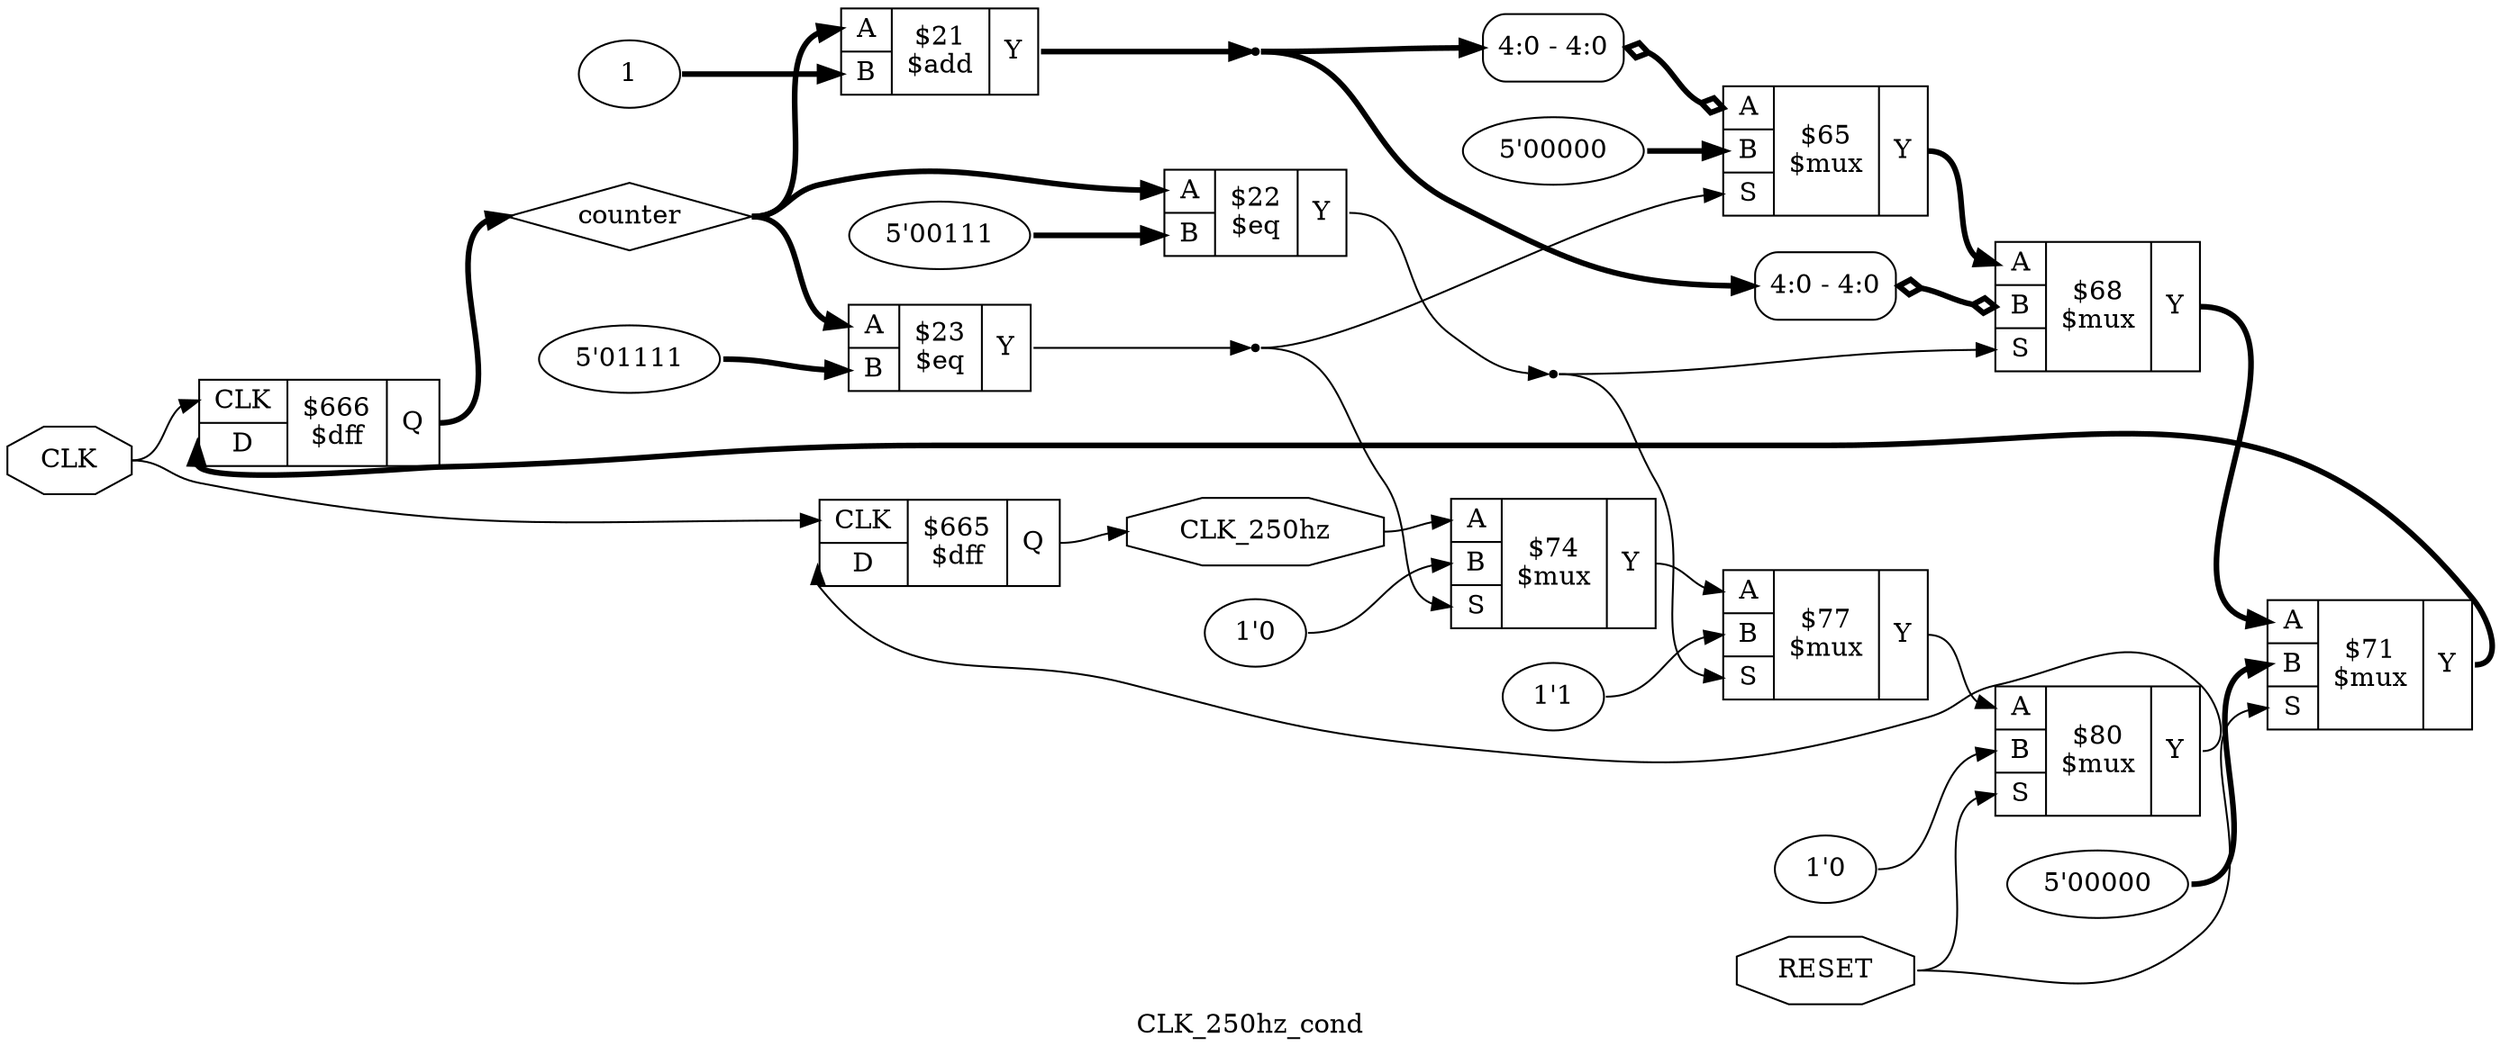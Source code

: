 digraph "CLK_250hz_cond" {
label="CLK_250hz_cond";
rankdir="LR";
remincross=true;
n11 [ shape=octagon, label="CLK", color="black", fontcolor="black" ];
n12 [ shape=octagon, label="CLK_250hz", color="black", fontcolor="black" ];
n13 [ shape=octagon, label="RESET", color="black", fontcolor="black" ];
n14 [ shape=diamond, label="counter", color="black", fontcolor="black" ];
v0 [ label="1" ];
c18 [ shape=record, label="{{<p15> A|<p16> B}|$21\n$add|{<p17> Y}}" ];
v1 [ label="5'00111" ];
c19 [ shape=record, label="{{<p15> A|<p16> B}|$22\n$eq|{<p17> Y}}" ];
v2 [ label="5'01111" ];
c20 [ shape=record, label="{{<p15> A|<p16> B}|$23\n$eq|{<p17> Y}}" ];
c23 [ shape=record, label="{{<p11> CLK|<p21> D}|$665\n$dff|{<p22> Q}}" ];
c24 [ shape=record, label="{{<p11> CLK|<p21> D}|$666\n$dff|{<p22> Q}}" ];
v4 [ label="5'00000" ];
c26 [ shape=record, label="{{<p15> A|<p16> B|<p25> S}|$65\n$mux|{<p17> Y}}" ];
x3 [ shape=record, style=rounded, label="<s0> 4:0 - 4:0 " ];
x3:e -> c26:p15:w [arrowhead=odiamond, arrowtail=odiamond, dir=both, color="black", style="setlinewidth(3)", label=""];
c27 [ shape=record, label="{{<p15> A|<p16> B|<p25> S}|$68\n$mux|{<p17> Y}}" ];
x5 [ shape=record, style=rounded, label="<s0> 4:0 - 4:0 " ];
x5:e -> c27:p16:w [arrowhead=odiamond, arrowtail=odiamond, dir=both, color="black", style="setlinewidth(3)", label=""];
v6 [ label="5'00000" ];
c28 [ shape=record, label="{{<p15> A|<p16> B|<p25> S}|$71\n$mux|{<p17> Y}}" ];
v7 [ label="1'0" ];
c29 [ shape=record, label="{{<p15> A|<p16> B|<p25> S}|$74\n$mux|{<p17> Y}}" ];
v8 [ label="1'1" ];
c30 [ shape=record, label="{{<p15> A|<p16> B|<p25> S}|$77\n$mux|{<p17> Y}}" ];
v9 [ label="1'0" ];
c31 [ shape=record, label="{{<p15> A|<p16> B|<p25> S}|$80\n$mux|{<p17> Y}}" ];
c30:p17:e -> c31:p15:w [color="black", label=""];
n11:e -> c23:p11:w [color="black", label=""];
n11:e -> c24:p11:w [color="black", label=""];
c23:p22:e -> n12:w [color="black", label=""];
n12:e -> c29:p15:w [color="black", label=""];
n13:e -> c28:p25:w [color="black", label=""];
n13:e -> c31:p25:w [color="black", label=""];
c24:p22:e -> n14:w [color="black", style="setlinewidth(3)", label=""];
n14:e -> c18:p15:w [color="black", style="setlinewidth(3)", label=""];
n14:e -> c19:p15:w [color="black", style="setlinewidth(3)", label=""];
n14:e -> c20:p15:w [color="black", style="setlinewidth(3)", label=""];
c31:p17:e -> c23:p21:w [color="black", label=""];
c28:p17:e -> c24:p21:w [color="black", style="setlinewidth(3)", label=""];
n4 [ shape=point ];
c18:p17:e -> n4:w [color="black", style="setlinewidth(3)", label=""];
n4:e -> x3:s0:w [color="black", style="setlinewidth(3)", label=""];
n4:e -> x5:s0:w [color="black", style="setlinewidth(3)", label=""];
n5 [ shape=point ];
c19:p17:e -> n5:w [color="black", label=""];
n5:e -> c27:p25:w [color="black", label=""];
n5:e -> c30:p25:w [color="black", label=""];
n6 [ shape=point ];
c20:p17:e -> n6:w [color="black", label=""];
n6:e -> c26:p25:w [color="black", label=""];
n6:e -> c29:p25:w [color="black", label=""];
c26:p17:e -> c27:p15:w [color="black", style="setlinewidth(3)", label=""];
c27:p17:e -> c28:p15:w [color="black", style="setlinewidth(3)", label=""];
c29:p17:e -> c30:p15:w [color="black", label=""];
v0:e -> c18:p16:w [color="black", style="setlinewidth(3)", label=""];
v1:e -> c19:p16:w [color="black", style="setlinewidth(3)", label=""];
v2:e -> c20:p16:w [color="black", style="setlinewidth(3)", label=""];
v4:e -> c26:p16:w [color="black", style="setlinewidth(3)", label=""];
v6:e -> c28:p16:w [color="black", style="setlinewidth(3)", label=""];
v7:e -> c29:p16:w [color="black", label=""];
v8:e -> c30:p16:w [color="black", label=""];
v9:e -> c31:p16:w [color="black", label=""];
}
digraph "bytestripingRX" {
label="bytestripingRX";
rankdir="LR";
remincross=true;
n2 [ shape=octagon, label="clk", color="black", fontcolor="black" ];
n3 [ shape=octagon, label="data", color="black", fontcolor="black" ];
n4 [ shape=octagon, label="data_in0", color="black", fontcolor="black" ];
n5 [ shape=octagon, label="data_in1", color="black", fontcolor="black" ];
n6 [ shape=octagon, label="data_in2", color="black", fontcolor="black" ];
n7 [ shape=octagon, label="data_in3", color="black", fontcolor="black" ];
n8 [ shape=octagon, label="reset", color="black", fontcolor="black" ];
n9 [ shape=octagon, label="valid", color="black", fontcolor="black" ];
v0 [ label="8'00000000" ];
x1 [shape=box, style=rounded, label="BUF"];
x1:e:e -> n3:w [color="black", style="setlinewidth(3)", label=""];
v0:e -> x1:w:w [color="black", style="setlinewidth(3)", label=""];
}
digraph "bytestripingTX" {
label="bytestripingTX";
rankdir="LR";
remincross=true;
n2 [ shape=octagon, label="clk", color="black", fontcolor="black" ];
n3 [ shape=octagon, label="data", color="black", fontcolor="black" ];
n4 [ shape=octagon, label="data_out0", color="black", fontcolor="black" ];
n5 [ shape=octagon, label="data_out1", color="black", fontcolor="black" ];
n6 [ shape=octagon, label="data_out2", color="black", fontcolor="black" ];
n7 [ shape=octagon, label="data_out3", color="black", fontcolor="black" ];
n8 [ shape=octagon, label="reset", color="black", fontcolor="black" ];
n9 [ shape=octagon, label="valid", color="black", fontcolor="black" ];
v0 [ label="8'00000000" ];
x1 [shape=box, style=rounded, label="BUF"];
v2 [ label="8'00000000" ];
x3 [shape=box, style=rounded, label="BUF"];
v4 [ label="8'00000000" ];
x5 [shape=box, style=rounded, label="BUF"];
v6 [ label="8'00000000" ];
x7 [shape=box, style=rounded, label="BUF"];
x1:e:e -> n4:w [color="black", style="setlinewidth(3)", label=""];
x3:e:e -> n5:w [color="black", style="setlinewidth(3)", label=""];
x5:e:e -> n6:w [color="black", style="setlinewidth(3)", label=""];
x7:e:e -> n7:w [color="black", style="setlinewidth(3)", label=""];
v0:e -> x1:w:w [color="black", style="setlinewidth(3)", label=""];
v2:e -> x3:w:w [color="black", style="setlinewidth(3)", label=""];
v4:e -> x5:w:w [color="black", style="setlinewidth(3)", label=""];
v6:e -> x7:w:w [color="black", style="setlinewidth(3)", label=""];
}
digraph "demux" {
label="demux";
rankdir="LR";
remincross=true;
n15 [ shape=octagon, label="CLK", color="black", fontcolor="black" ];
n16 [ shape=octagon, label="DATA", color="black", fontcolor="black" ];
n17 [ shape=octagon, label="Rx_buffer", color="black", fontcolor="black" ];
n18 [ shape=octagon, label="VALID", color="black", fontcolor="black" ];
n19 [ shape=octagon, label="VALID_OUT", color="black", fontcolor="black" ];
v0 [ label="8'11111011" ];
c23 [ shape=record, label="{{<p20> A|<p21> B}|$28\n$eq|{<p22> Y}}" ];
v1 [ label="8'01011100" ];
c24 [ shape=record, label="{{<p20> A|<p21> B}|$29\n$eq|{<p22> Y}}" ];
v2 [ label="8'11111101" ];
c25 [ shape=record, label="{{<p20> A|<p21> B}|$31\n$eq|{<p22> Y}}" ];
v3 [ label="8'01111100" ];
c26 [ shape=record, label="{{<p20> A|<p21> B}|$33\n$eq|{<p22> Y}}" ];
v4 [ label="8'11110111" ];
c27 [ shape=record, label="{{<p20> A|<p21> B}|$35\n$eq|{<p22> Y}}" ];
c28 [ shape=record, label="{{<p20> A|<p21> B}|$30\n$logic_or|{<p22> Y}}" ];
c29 [ shape=record, label="{{<p20> A|<p21> B}|$32\n$logic_or|{<p22> Y}}" ];
c30 [ shape=record, label="{{<p20> A|<p21> B}|$34\n$logic_or|{<p22> Y}}" ];
c31 [ shape=record, label="{{<p20> A|<p21> B}|$36\n$logic_or|{<p22> Y}}" ];
c34 [ shape=record, label="{{<p15> CLK|<p32> D}|$661\n$dff|{<p33> Q}}" ];
c35 [ shape=record, label="{{<p15> CLK|<p32> D}|$662\n$dff|{<p33> Q}}" ];
c37 [ shape=record, label="{{<p20> A|<p21> B|<p36> S}|$39\n$mux|{<p22> Y}}" ];
c38 [ shape=record, label="{{<p20> A|<p21> B|<p36> S}|$41\n$mux|{<p22> Y}}" ];
v5 [ label="1'1" ];
v6 [ label="1'0" ];
c39 [ shape=record, label="{{<p20> A|<p21> B|<p36> S}|$45\n$mux|{<p22> Y}}" ];
c40 [ shape=record, label="{{<p20> A|<p21> B|<p36> S}|$47\n$mux|{<p22> Y}}" ];
c29:p22:e -> c30:p20:w [color="black", label=""];
c30:p22:e -> c31:p20:w [color="black", label=""];
n12 [ shape=point ];
c31:p22:e -> n12:w [color="black", label=""];
n12:e -> c37:p36:w [color="black", label=""];
n12:e -> c39:p36:w [color="black", label=""];
c37:p22:e -> c38:p21:w [color="black", style="setlinewidth(3)", label=""];
c39:p22:e -> c40:p21:w [color="black", label=""];
n15:e -> c34:p15:w [color="black", label=""];
n15:e -> c35:p15:w [color="black", label=""];
c34:p33:e -> n16:w [color="black", style="setlinewidth(3)", label=""];
n16:e -> c37:p21:w [color="black", style="setlinewidth(3)", label=""];
n16:e -> c38:p20:w [color="black", style="setlinewidth(3)", label=""];
n17:e -> c23:p20:w [color="black", style="setlinewidth(3)", label=""];
n17:e -> c24:p20:w [color="black", style="setlinewidth(3)", label=""];
n17:e -> c25:p20:w [color="black", style="setlinewidth(3)", label=""];
n17:e -> c26:p20:w [color="black", style="setlinewidth(3)", label=""];
n17:e -> c27:p20:w [color="black", style="setlinewidth(3)", label=""];
n17:e -> c37:p20:w [color="black", style="setlinewidth(3)", label=""];
n18:e -> c38:p36:w [color="black", label=""];
n18:e -> c40:p36:w [color="black", label=""];
c35:p33:e -> n19:w [color="black", label=""];
n19:e -> c40:p20:w [color="black", label=""];
c38:p22:e -> c34:p32:w [color="black", style="setlinewidth(3)", label=""];
c40:p22:e -> c35:p32:w [color="black", label=""];
c23:p22:e -> c28:p20:w [color="black", label=""];
c24:p22:e -> c28:p21:w [color="black", label=""];
c25:p22:e -> c29:p21:w [color="black", label=""];
c26:p22:e -> c30:p21:w [color="black", label=""];
c27:p22:e -> c31:p21:w [color="black", label=""];
c28:p22:e -> c29:p20:w [color="black", label=""];
v0:e -> c23:p21:w [color="black", style="setlinewidth(3)", label=""];
v1:e -> c24:p21:w [color="black", style="setlinewidth(3)", label=""];
v2:e -> c25:p21:w [color="black", style="setlinewidth(3)", label=""];
v3:e -> c26:p21:w [color="black", style="setlinewidth(3)", label=""];
v4:e -> c27:p21:w [color="black", style="setlinewidth(3)", label=""];
v5:e -> c39:p20:w [color="black", label=""];
v6:e -> c39:p21:w [color="black", label=""];
}
digraph "mux_de_control_forzado" {
label="mux_de_control_forzado";
rankdir="LR";
remincross=true;
n13 [ shape=octagon, label="CLK", color="black", fontcolor="black" ];
n14 [ shape=octagon, label="CONTROL", color="black", fontcolor="black" ];
n15 [ shape=octagon, label="OUT", color="black", fontcolor="black" ];
n16 [ shape=octagon, label="Tx_Buffer", color="black", fontcolor="black" ];
n17 [ shape=octagon, label="VALID", color="black", fontcolor="black" ];
c20 [ shape=record, label="{{<p13> CLK|<p18> D}|$664\n$dff|{<p19> Q}}" ];
v0 [ label="8'00000000" ];
v2 [ label="72'101111001111011100011100111110110101110011111101111111100011110001111100" ];
c25 [ shape=record, label="{{<p21> A|<p22> B|<p23> S}|$53\n$pmux|{<p24> Y}}" ];
x1 [ shape=record, style=rounded, label="<s1> 71:0 - 79:8 |<s0> 7:0 - 7:0 " ];
x1:e -> c25:p22:w [arrowhead=odiamond, arrowtail=odiamond, dir=both, color="black", style="setlinewidth(3)", label=""];
x3 [ shape=record, style=rounded, label="<s9> 0:0 - 9:9 |<s8> 0:0 - 8:8 |<s7> 0:0 - 7:7 |<s6> 0:0 - 6:6 |<s5> 0:0 - 5:5 |<s4> 0:0 - 4:4 |<s3> 0:0 - 3:3 |<s2> 0:0 - 2:2 |<s1> 0:0 - 1:1 |<s0> 0:0 - 0:0 " ];
x3:e -> c25:p23:w [arrowhead=odiamond, arrowtail=odiamond, dir=both, color="black", style="setlinewidth(3)", label=""];
v4 [ label="4'1001" ];
c26 [ shape=record, label="{{<p21> A|<p22> B}|$54_CMP0\n$eq|{<p24> Y}}" ];
v5 [ label="4'1000" ];
c27 [ shape=record, label="{{<p21> A|<p22> B}|$55_CMP0\n$eq|{<p24> Y}}" ];
v6 [ label="4'0111" ];
c28 [ shape=record, label="{{<p21> A|<p22> B}|$56_CMP0\n$eq|{<p24> Y}}" ];
v7 [ label="4'0110" ];
c29 [ shape=record, label="{{<p21> A|<p22> B}|$57_CMP0\n$eq|{<p24> Y}}" ];
v8 [ label="4'0101" ];
c30 [ shape=record, label="{{<p21> A|<p22> B}|$58_CMP0\n$eq|{<p24> Y}}" ];
v9 [ label="4'0100" ];
c31 [ shape=record, label="{{<p21> A|<p22> B}|$59_CMP0\n$eq|{<p24> Y}}" ];
v10 [ label="4'0011" ];
c32 [ shape=record, label="{{<p21> A|<p22> B}|$60_CMP0\n$eq|{<p24> Y}}" ];
v11 [ label="4'0010" ];
c33 [ shape=record, label="{{<p21> A|<p22> B}|$61_CMP0\n$eq|{<p24> Y}}" ];
v12 [ label="4'0001" ];
c34 [ shape=record, label="{{<p21> A|<p22> B}|$62_CMP0\n$eq|{<p24> Y}}" ];
c35 [ shape=record, label="{{<p21> A}|$63_CMP0\n$logic_not|{<p24> Y}}" ];
v13 [ label="1'1" ];
x14 [shape=box, style=rounded, label="BUF"];
c32:p24:e -> x3:s6:w [color="black", label=""];
c33:p24:e -> x3:s7:w [color="black", label=""];
c34:p24:e -> x3:s8:w [color="black", label=""];
n13:e -> c20:p13:w [color="black", label=""];
n14:e -> c26:p21:w [color="black", style="setlinewidth(3)", label=""];
n14:e -> c27:p21:w [color="black", style="setlinewidth(3)", label=""];
n14:e -> c28:p21:w [color="black", style="setlinewidth(3)", label=""];
n14:e -> c29:p21:w [color="black", style="setlinewidth(3)", label=""];
n14:e -> c30:p21:w [color="black", style="setlinewidth(3)", label=""];
n14:e -> c31:p21:w [color="black", style="setlinewidth(3)", label=""];
n14:e -> c32:p21:w [color="black", style="setlinewidth(3)", label=""];
n14:e -> c33:p21:w [color="black", style="setlinewidth(3)", label=""];
n14:e -> c34:p21:w [color="black", style="setlinewidth(3)", label=""];
n14:e -> c35:p21:w [color="black", style="setlinewidth(3)", label=""];
c20:p19:e -> n15:w [color="black", style="setlinewidth(3)", label=""];
n16:e -> x1:s0:w [color="black", style="setlinewidth(3)", label=""];
x14:e:e -> n17:w [color="black", label=""];
c25:p24:e -> c20:p18:w [color="black", style="setlinewidth(3)", label=""];
c35:p24:e -> x3:s9:w [color="black", label=""];
c26:p24:e -> x3:s0:w [color="black", label=""];
c27:p24:e -> x3:s1:w [color="black", label=""];
c28:p24:e -> x3:s2:w [color="black", label=""];
c29:p24:e -> x3:s3:w [color="black", label=""];
c30:p24:e -> x3:s4:w [color="black", label=""];
c31:p24:e -> x3:s5:w [color="black", label=""];
v0:e -> c25:p21:w [color="black", style="setlinewidth(3)", label=""];
v10:e -> c32:p22:w [color="black", style="setlinewidth(3)", label=""];
v11:e -> c33:p22:w [color="black", style="setlinewidth(3)", label=""];
v12:e -> c34:p22:w [color="black", style="setlinewidth(3)", label=""];
v13:e -> x14:w:w [color="black", label=""];
v2:e -> x1:s1:w [color="black", style="setlinewidth(3)", label=""];
v4:e -> c26:p22:w [color="black", style="setlinewidth(3)", label=""];
v5:e -> c27:p22:w [color="black", style="setlinewidth(3)", label=""];
v6:e -> c28:p22:w [color="black", style="setlinewidth(3)", label=""];
v7:e -> c29:p22:w [color="black", style="setlinewidth(3)", label=""];
v8:e -> c30:p22:w [color="black", style="setlinewidth(3)", label=""];
v9:e -> c31:p22:w [color="black", style="setlinewidth(3)", label=""];
}
digraph "parallel_serial_cond" {
label="parallel_serial_cond";
rankdir="LR";
remincross=true;
n3 [ shape=octagon, label="CLK", color="black", fontcolor="black" ];
n4 [ shape=octagon, label="DATA_IN", color="black", fontcolor="black" ];
n5 [ shape=octagon, label="DATA_OUT", color="black", fontcolor="black" ];
n6 [ shape=octagon, label="RESET", color="black", fontcolor="black" ];
n7 [ shape=octagon, label="Valid", color="black", fontcolor="black" ];
c10 [ shape=record, label="{{<p3> CLK|<p8> D}|$688\n$dff|{<p9> Q}}" ];
c15 [ shape=record, label="{{<p11> A|<p12> B|<p13> S}|$633\n$mux|{<p14> Y}}" ];
x0 [ shape=record, style=rounded, label="<s0> 7:7 - 0:0 " ];
x0:e -> c15:p12:w [arrowhead=odiamond, arrowtail=odiamond, dir=both, color="black", label=""];
c15:p14:e -> c10:p8:w [color="black", label=""];
n3:e -> c10:p3:w [color="black", label=""];
n4:e -> x0:s0:w [color="black", label=""];
c10:p9:e -> n5:w [color="black", label=""];
n5:e -> c15:p11:w [color="black", label=""];
n7:e -> c15:p13:w [color="black", label=""];
}
digraph "pcie" {
label="pcie";
rankdir="LR";
remincross=true;
n2 [ shape=octagon, label="CLK", color="black", fontcolor="black" ];
n3 [ shape=octagon, label="CONTROL", color="black", fontcolor="black" ];
n4 [ shape=octagon, label="DATA", color="black", fontcolor="black" ];
n5 [ shape=octagon, label="DATA_out", color="black", fontcolor="black" ];
n6 [ shape=diamond, label="OUTMUX", color="black", fontcolor="black" ];
n7 [ shape=diamond, label="OUTSTRIPING", color="black", fontcolor="black" ];
n8 [ shape=octagon, label="RESET", color="black", fontcolor="black" ];
n9 [ shape=diamond, label="VALID", color="black", fontcolor="black" ];
n10 [ shape=diamond, label="VALID_OUT", color="black", fontcolor="black" ];
n11 [ shape=diamond, label="clk250", color="black", fontcolor="black" ];
n12 [ shape=diamond, label="data0", color="black", fontcolor="black" ];
n13 [ shape=diamond, label="data1", color="black", fontcolor="black" ];
n14 [ shape=diamond, label="data2", color="black", fontcolor="black" ];
n15 [ shape=diamond, label="data3", color="black", fontcolor="black" ];
n16 [ shape=diamond, label="dataserial0", color="black", fontcolor="black" ];
n17 [ shape=diamond, label="dataserial1", color="black", fontcolor="black" ];
n18 [ shape=diamond, label="dataserial2", color="black", fontcolor="black" ];
n19 [ shape=diamond, label="dataserial3", color="black", fontcolor="black" ];
n20 [ shape=diamond, label="paralelo0", color="black", fontcolor="black" ];
n21 [ shape=diamond, label="paralelo1", color="black", fontcolor="black" ];
n22 [ shape=diamond, label="paralelo2", color="black", fontcolor="black" ];
n23 [ shape=diamond, label="paralelo3", color="black", fontcolor="black" ];
n24 [ shape=octagon, label="reset", color="black", fontcolor="black" ];
c32 [ shape=record, label="{{<p25> clk|<p26> data_in0|<p27> data_in1|<p28> data_in2|<p29> data_in3|<p24> reset|<p30> valid}|byteRX\nbytestripingRX|{<p31> data}}" ];
c37 [ shape=record, label="{{<p25> clk|<p31> data|<p24> reset|<p30> valid}|byteTX\nbytestripingTX|{<p33> data_out0|<p34> data_out1|<p35> data_out2|<p36> data_out3}}" ];
c39 [ shape=record, label="{{<p2> CLK|<p8> RESET}|clkbyte\nCLK_250hz_cond|{<p38> CLK_250hz}}" ];
c42 [ shape=record, label="{{<p2> CLK|<p3> CONTROL|<p40> Tx_Buffer}|mux\nmux_de_control_forzado|{<p41> OUT|<p9> VALID}}" ];
c44 [ shape=record, label="{{<p2> CLK|<p43> Rx_buffer|<p9> VALID}|muxRX\ndemux|{<p4> DATA|<p10> VALID_OUT}}" ];
c47 [ shape=record, label="{{<p2> CLK|<p45> DATA_IN|<p8> RESET}|parallel0\nserial_parallel_cond|{<p46> DATA_OUT}}" ];
c48 [ shape=record, label="{{<p2> CLK|<p45> DATA_IN|<p8> RESET}|parallel1\nserial_parallel_cond|{<p46> DATA_OUT}}" ];
c49 [ shape=record, label="{{<p2> CLK|<p45> DATA_IN|<p8> RESET}|parallel2\nserial_parallel_cond|{<p46> DATA_OUT}}" ];
c50 [ shape=record, label="{{<p2> CLK|<p45> DATA_IN|<p8> RESET}|parallel3\nserial_parallel_cond|{<p46> DATA_OUT}}" ];
c52 [ shape=record, label="{{<p2> CLK|<p45> DATA_IN|<p8> RESET|<p51> Valid}|serial0\nparallel_serial_cond|{<p46> DATA_OUT}}" ];
c53 [ shape=record, label="{{<p2> CLK|<p45> DATA_IN|<p8> RESET|<p51> Valid}|serial1\nparallel_serial_cond|{<p46> DATA_OUT}}" ];
c54 [ shape=record, label="{{<p2> CLK|<p45> DATA_IN|<p8> RESET|<p51> Valid}|serial2\nparallel_serial_cond|{<p46> DATA_OUT}}" ];
c55 [ shape=record, label="{{<p2> CLK|<p45> DATA_IN|<p8> RESET|<p51> Valid}|serial3\nparallel_serial_cond|{<p46> DATA_OUT}}" ];
c44:p10:e -> n10:w [color="black", label=""];
c39:p38:e -> n11:w [color="black", label=""];
n11:e -> c32:p25:w [color="black", label=""];
n11:e -> c37:p25:w [color="black", label=""];
n11:e -> c42:p2:w [color="black", label=""];
n11:e -> c44:p2:w [color="black", label=""];
c37:p33:e -> n12:w [color="black", style="setlinewidth(3)", label=""];
n12:e -> c52:p45:w [color="black", style="setlinewidth(3)", label=""];
c37:p34:e -> n13:w [color="black", style="setlinewidth(3)", label=""];
n13:e -> c53:p45:w [color="black", style="setlinewidth(3)", label=""];
c37:p35:e -> n14:w [color="black", style="setlinewidth(3)", label=""];
n14:e -> c54:p45:w [color="black", style="setlinewidth(3)", label=""];
c37:p36:e -> n15:w [color="black", style="setlinewidth(3)", label=""];
n15:e -> c55:p45:w [color="black", style="setlinewidth(3)", label=""];
c52:p46:e -> n16:w [color="black", label=""];
n16:e -> c47:p45:w [color="black", label=""];
c53:p46:e -> n17:w [color="black", label=""];
n17:e -> c48:p45:w [color="black", label=""];
c54:p46:e -> n18:w [color="black", label=""];
n18:e -> c49:p45:w [color="black", label=""];
c55:p46:e -> n19:w [color="black", label=""];
n19:e -> c50:p45:w [color="black", label=""];
n2:e -> c39:p2:w [color="black", label=""];
n2:e -> c47:p2:w [color="black", label=""];
n2:e -> c48:p2:w [color="black", label=""];
n2:e -> c49:p2:w [color="black", label=""];
n2:e -> c50:p2:w [color="black", label=""];
n2:e -> c52:p2:w [color="black", label=""];
n2:e -> c53:p2:w [color="black", label=""];
n2:e -> c54:p2:w [color="black", label=""];
n2:e -> c55:p2:w [color="black", label=""];
c47:p46:e -> n20:w [color="black", style="setlinewidth(3)", label=""];
n20:e -> c32:p26:w [color="black", style="setlinewidth(3)", label=""];
c48:p46:e -> n21:w [color="black", style="setlinewidth(3)", label=""];
n21:e -> c32:p27:w [color="black", style="setlinewidth(3)", label=""];
c49:p46:e -> n22:w [color="black", style="setlinewidth(3)", label=""];
n22:e -> c32:p28:w [color="black", style="setlinewidth(3)", label=""];
c50:p46:e -> n23:w [color="black", style="setlinewidth(3)", label=""];
n23:e -> c32:p29:w [color="black", style="setlinewidth(3)", label=""];
n24:e -> c39:p8:w [color="black", label=""];
n3:e -> c42:p3:w [color="black", style="setlinewidth(3)", label=""];
n4:e -> c42:p40:w [color="black", style="setlinewidth(3)", label=""];
c44:p4:e -> n5:w [color="black", style="setlinewidth(3)", label=""];
c42:p41:e -> n6:w [color="black", style="setlinewidth(3)", label=""];
n6:e -> c37:p31:w [color="black", style="setlinewidth(3)", label=""];
c32:p31:e -> n7:w [color="black", style="setlinewidth(3)", label=""];
n7:e -> c44:p43:w [color="black", style="setlinewidth(3)", label=""];
n8:e -> c32:p24:w [color="black", label=""];
n8:e -> c37:p24:w [color="black", label=""];
n8:e -> c47:p8:w [color="black", label=""];
n8:e -> c48:p8:w [color="black", label=""];
n8:e -> c49:p8:w [color="black", label=""];
n8:e -> c50:p8:w [color="black", label=""];
n8:e -> c52:p8:w [color="black", label=""];
n8:e -> c53:p8:w [color="black", label=""];
n8:e -> c54:p8:w [color="black", label=""];
n8:e -> c55:p8:w [color="black", label=""];
c42:p9:e -> n9:w [color="black", label=""];
n9:e -> c32:p30:w [color="black", label=""];
n9:e -> c37:p30:w [color="black", label=""];
n9:e -> c44:p9:w [color="black", label=""];
n9:e -> c52:p51:w [color="black", label=""];
n9:e -> c53:p51:w [color="black", label=""];
n9:e -> c54:p51:w [color="black", label=""];
n9:e -> c55:p51:w [color="black", label=""];
}
digraph "serial_parallel_cond" {
label="serial_parallel_cond";
rankdir="LR";
remincross=true;
n77 [ shape=octagon, label="CLK", color="black", fontcolor="black" ];
n78 [ shape=octagon, label="DATA_IN", color="black", fontcolor="black" ];
n79 [ shape=octagon, label="DATA_OUT", color="black", fontcolor="black" ];
n80 [ shape=diamond, label="DataOut_next", color="black", fontcolor="black" ];
n81 [ shape=octagon, label="RESET", color="black", fontcolor="black" ];
n82 [ shape=diamond, label="Start", color="black", fontcolor="black" ];
n83 [ shape=diamond, label="Valid", color="black", fontcolor="black" ];
n84 [ shape=diamond, label="Valid_neg", color="black", fontcolor="black" ];
n85 [ shape=diamond, label="Valid_next", color="black", fontcolor="black" ];
n86 [ shape=diamond, label="check", color="black", fontcolor="black" ];
n87 [ shape=diamond, label="rBuffer", color="black", fontcolor="black" ];
n88 [ shape=diamond, label="rCurrentState", color="black", fontcolor="black" ];
c91 [ shape=record, label="{{<p89> A}|$801\n$reduce_or|{<p90> Y}}" ];
x0 [ shape=record, style=rounded, label="<s3> 4:4 - 3:3 |<s2> 5:5 - 2:2 |<s1> 6:6 - 1:1 |<s0> 7:7 - 0:0 " ];
x0:e -> c91:p89:w [arrowhead=odiamond, arrowtail=odiamond, dir=both, color="black", style="setlinewidth(3)", label=""];
c92 [ shape=record, label="{{<p89> A}|$822\n$reduce_or|{<p90> Y}}" ];
x1 [ shape=record, style=rounded, label="<s3> 2:2 - 3:3 |<s2> 3:3 - 2:2 |<s1> 6:6 - 1:1 |<s0> 7:7 - 0:0 " ];
x1:e -> c92:p89:w [arrowhead=odiamond, arrowtail=odiamond, dir=both, color="black", style="setlinewidth(3)", label=""];
c93 [ shape=record, label="{{<p89> A}|$843\n$reduce_or|{<p90> Y}}" ];
x2 [ shape=record, style=rounded, label="<s3> 1:1 - 3:3 |<s2> 3:3 - 2:2 |<s1> 5:5 - 1:1 |<s0> 7:7 - 0:0 " ];
x2:e -> c93:p89:w [arrowhead=odiamond, arrowtail=odiamond, dir=both, color="black", style="setlinewidth(3)", label=""];
c95 [ shape=record, label="{{<p89> A|<p94> B}|$703\n$and|{<p90> Y}}" ];
x3 [ shape=record, style=rounded, label="<s0> 0:0 - 0:0 " ];
x3:e -> c95:p94:w [arrowhead=odiamond, arrowtail=odiamond, dir=both, color="black", label=""];
c96 [ shape=record, label="{{<p89> A|<p94> B}|$709\n$and|{<p90> Y}}" ];
x4 [ shape=record, style=rounded, label="<s0> 0:0 - 0:0 " ];
x4:e -> c96:p94:w [arrowhead=odiamond, arrowtail=odiamond, dir=both, color="black", label=""];
c97 [ shape=record, label="{{<p89> A|<p94> B}|$718\n$and|{<p90> Y}}" ];
x5 [ shape=record, style=rounded, label="<s0> 1:1 - 0:0 " ];
x5:e -> c97:p94:w [arrowhead=odiamond, arrowtail=odiamond, dir=both, color="black", label=""];
c98 [ shape=record, label="{{<p89> A|<p94> B}|$722\n$and|{<p90> Y}}" ];
x6 [ shape=record, style=rounded, label="<s0> 1:1 - 0:0 " ];
x6:e -> c98:p94:w [arrowhead=odiamond, arrowtail=odiamond, dir=both, color="black", label=""];
c99 [ shape=record, label="{{<p89> A|<p94> B}|$729\n$and|{<p90> Y}}" ];
x7 [ shape=record, style=rounded, label="<s0> 2:2 - 0:0 " ];
x7:e -> c99:p94:w [arrowhead=odiamond, arrowtail=odiamond, dir=both, color="black", label=""];
c100 [ shape=record, label="{{<p89> A|<p94> B}|$733\n$and|{<p90> Y}}" ];
x8 [ shape=record, style=rounded, label="<s0> 2:2 - 0:0 " ];
x8:e -> c100:p94:w [arrowhead=odiamond, arrowtail=odiamond, dir=both, color="black", label=""];
c101 [ shape=record, label="{{<p89> A|<p94> B}|$740\n$and|{<p90> Y}}" ];
x9 [ shape=record, style=rounded, label="<s0> 3:3 - 0:0 " ];
x9:e -> c101:p94:w [arrowhead=odiamond, arrowtail=odiamond, dir=both, color="black", label=""];
c102 [ shape=record, label="{{<p89> A|<p94> B}|$744\n$and|{<p90> Y}}" ];
x10 [ shape=record, style=rounded, label="<s0> 3:3 - 0:0 " ];
x10:e -> c102:p94:w [arrowhead=odiamond, arrowtail=odiamond, dir=both, color="black", label=""];
c103 [ shape=record, label="{{<p89> A|<p94> B}|$751\n$and|{<p90> Y}}" ];
x11 [ shape=record, style=rounded, label="<s0> 4:4 - 0:0 " ];
x11:e -> c103:p94:w [arrowhead=odiamond, arrowtail=odiamond, dir=both, color="black", label=""];
c104 [ shape=record, label="{{<p89> A|<p94> B}|$755\n$and|{<p90> Y}}" ];
x12 [ shape=record, style=rounded, label="<s0> 4:4 - 0:0 " ];
x12:e -> c104:p94:w [arrowhead=odiamond, arrowtail=odiamond, dir=both, color="black", label=""];
c105 [ shape=record, label="{{<p89> A|<p94> B}|$762\n$and|{<p90> Y}}" ];
x13 [ shape=record, style=rounded, label="<s0> 5:5 - 0:0 " ];
x13:e -> c105:p94:w [arrowhead=odiamond, arrowtail=odiamond, dir=both, color="black", label=""];
c106 [ shape=record, label="{{<p89> A|<p94> B}|$766\n$and|{<p90> Y}}" ];
x14 [ shape=record, style=rounded, label="<s0> 5:5 - 0:0 " ];
x14:e -> c106:p94:w [arrowhead=odiamond, arrowtail=odiamond, dir=both, color="black", label=""];
c107 [ shape=record, label="{{<p89> A|<p94> B}|$773\n$and|{<p90> Y}}" ];
x15 [ shape=record, style=rounded, label="<s0> 6:6 - 0:0 " ];
x15:e -> c107:p94:w [arrowhead=odiamond, arrowtail=odiamond, dir=both, color="black", label=""];
c108 [ shape=record, label="{{<p89> A|<p94> B}|$777\n$and|{<p90> Y}}" ];
x16 [ shape=record, style=rounded, label="<s0> 6:6 - 0:0 " ];
x16:e -> c108:p94:w [arrowhead=odiamond, arrowtail=odiamond, dir=both, color="black", label=""];
c109 [ shape=record, label="{{<p89> A|<p94> B}|$784\n$and|{<p90> Y}}" ];
x17 [ shape=record, style=rounded, label="<s0> 7:7 - 0:0 " ];
x17:e -> c109:p94:w [arrowhead=odiamond, arrowtail=odiamond, dir=both, color="black", label=""];
c110 [ shape=record, label="{{<p89> A|<p94> B}|$788\n$and|{<p90> Y}}" ];
x18 [ shape=record, style=rounded, label="<s0> 7:7 - 0:0 " ];
x18:e -> c110:p94:w [arrowhead=odiamond, arrowtail=odiamond, dir=both, color="black", label=""];
c111 [ shape=record, label="{{<p89> A|<p94> B}|$797\n$and|{<p90> Y}}" ];
c112 [ shape=record, label="{{<p89> A|<p94> B}|$803\n$and|{<p90> Y}}" ];
c113 [ shape=record, label="{{<p89> A|<p94> B}|$818\n$and|{<p90> Y}}" ];
c114 [ shape=record, label="{{<p89> A|<p94> B}|$824\n$and|{<p90> Y}}" ];
c115 [ shape=record, label="{{<p89> A|<p94> B}|$839\n$and|{<p90> Y}}" ];
c116 [ shape=record, label="{{<p89> A|<p94> B}|$845\n$and|{<p90> Y}}" ];
c117 [ shape=record, label="{{<p89> A}|$714\n$reduce_or|{<p90> Y}}" ];
x19 [ shape=record, style=rounded, label="<s5> 0:0 - 5:5 |<s4> 0:0 - 4:4 |<s3> 0:0 - 3:3 |<s2> 0:0 - 2:2 |<s1> 0:0 - 1:1 |<s0> 0:0 - 0:0 " ];
x19:e -> c117:p89:w [arrowhead=odiamond, arrowtail=odiamond, dir=both, color="black", style="setlinewidth(3)", label=""];
x20 [ shape=record, style=rounded, label="<s0> 0:0 - 0:0 " ];
c117:p90:e -> x20:w [arrowhead=odiamond, arrowtail=odiamond, dir=both, color="black", label=""];
c118 [ shape=record, label="{{<p89> A}|$725\n$reduce_or|{<p90> Y}}" ];
x21 [ shape=record, style=rounded, label="<s2> 0:0 - 2:2 |<s1> 0:0 - 1:1 |<s0> 0:0 - 0:0 " ];
x21:e -> c118:p89:w [arrowhead=odiamond, arrowtail=odiamond, dir=both, color="black", style="setlinewidth(3)", label=""];
x22 [ shape=record, style=rounded, label="<s0> 0:0 - 1:1 " ];
c118:p90:e -> x22:w [arrowhead=odiamond, arrowtail=odiamond, dir=both, color="black", label=""];
c119 [ shape=record, label="{{<p89> A}|$736\n$reduce_or|{<p90> Y}}" ];
x23 [ shape=record, style=rounded, label="<s2> 0:0 - 2:2 |<s1> 0:0 - 1:1 |<s0> 0:0 - 0:0 " ];
x23:e -> c119:p89:w [arrowhead=odiamond, arrowtail=odiamond, dir=both, color="black", style="setlinewidth(3)", label=""];
x24 [ shape=record, style=rounded, label="<s0> 0:0 - 2:2 " ];
c119:p90:e -> x24:w [arrowhead=odiamond, arrowtail=odiamond, dir=both, color="black", label=""];
c120 [ shape=record, label="{{<p89> A}|$747\n$reduce_or|{<p90> Y}}" ];
x25 [ shape=record, style=rounded, label="<s2> 0:0 - 2:2 |<s1> 0:0 - 1:1 |<s0> 0:0 - 0:0 " ];
x25:e -> c120:p89:w [arrowhead=odiamond, arrowtail=odiamond, dir=both, color="black", style="setlinewidth(3)", label=""];
x26 [ shape=record, style=rounded, label="<s0> 0:0 - 3:3 " ];
c120:p90:e -> x26:w [arrowhead=odiamond, arrowtail=odiamond, dir=both, color="black", label=""];
c121 [ shape=record, label="{{<p89> A}|$758\n$reduce_or|{<p90> Y}}" ];
x27 [ shape=record, style=rounded, label="<s2> 0:0 - 2:2 |<s1> 0:0 - 1:1 |<s0> 0:0 - 0:0 " ];
x27:e -> c121:p89:w [arrowhead=odiamond, arrowtail=odiamond, dir=both, color="black", style="setlinewidth(3)", label=""];
x28 [ shape=record, style=rounded, label="<s0> 0:0 - 4:4 " ];
c121:p90:e -> x28:w [arrowhead=odiamond, arrowtail=odiamond, dir=both, color="black", label=""];
c122 [ shape=record, label="{{<p89> A}|$769\n$reduce_or|{<p90> Y}}" ];
x29 [ shape=record, style=rounded, label="<s2> 0:0 - 2:2 |<s1> 0:0 - 1:1 |<s0> 0:0 - 0:0 " ];
x29:e -> c122:p89:w [arrowhead=odiamond, arrowtail=odiamond, dir=both, color="black", style="setlinewidth(3)", label=""];
x30 [ shape=record, style=rounded, label="<s0> 0:0 - 5:5 " ];
c122:p90:e -> x30:w [arrowhead=odiamond, arrowtail=odiamond, dir=both, color="black", label=""];
c123 [ shape=record, label="{{<p89> A}|$780\n$reduce_or|{<p90> Y}}" ];
x31 [ shape=record, style=rounded, label="<s2> 0:0 - 2:2 |<s1> 0:0 - 1:1 |<s0> 0:0 - 0:0 " ];
x31:e -> c123:p89:w [arrowhead=odiamond, arrowtail=odiamond, dir=both, color="black", style="setlinewidth(3)", label=""];
x32 [ shape=record, style=rounded, label="<s0> 0:0 - 6:6 " ];
c123:p90:e -> x32:w [arrowhead=odiamond, arrowtail=odiamond, dir=both, color="black", label=""];
c124 [ shape=record, label="{{<p89> A}|$791\n$reduce_or|{<p90> Y}}" ];
x33 [ shape=record, style=rounded, label="<s2> 0:0 - 2:2 |<s1> 0:0 - 1:1 |<s0> 0:0 - 0:0 " ];
x33:e -> c124:p89:w [arrowhead=odiamond, arrowtail=odiamond, dir=both, color="black", style="setlinewidth(3)", label=""];
x34 [ shape=record, style=rounded, label="<s0> 0:0 - 7:7 " ];
c124:p90:e -> x34:w [arrowhead=odiamond, arrowtail=odiamond, dir=both, color="black", label=""];
c125 [ shape=record, label="{{<p89> A}|$812\n$reduce_or|{<p90> Y}}" ];
x35 [ shape=record, style=rounded, label="<s5> 0:0 - 5:5 |<s4> 0:0 - 4:4 |<s3> 0:0 - 3:3 |<s2> 0:0 - 2:2 |<s1> 0:0 - 1:1 |<s0> 0:0 - 0:0 " ];
x35:e -> c125:p89:w [arrowhead=odiamond, arrowtail=odiamond, dir=both, color="black", style="setlinewidth(3)", label=""];
x36 [ shape=record, style=rounded, label="<s0> 0:0 - 0:0 " ];
c125:p90:e -> x36:w [arrowhead=odiamond, arrowtail=odiamond, dir=both, color="black", label=""];
c126 [ shape=record, label="{{<p89> A}|$833\n$reduce_or|{<p90> Y}}" ];
x37 [ shape=record, style=rounded, label="<s5> 0:0 - 5:5 |<s4> 0:0 - 4:4 |<s3> 0:0 - 3:3 |<s2> 0:0 - 2:2 |<s1> 0:0 - 1:1 |<s0> 0:0 - 0:0 " ];
x37:e -> c126:p89:w [arrowhead=odiamond, arrowtail=odiamond, dir=both, color="black", style="setlinewidth(3)", label=""];
x38 [ shape=record, style=rounded, label="<s0> 0:0 - 1:1 " ];
c126:p90:e -> x38:w [arrowhead=odiamond, arrowtail=odiamond, dir=both, color="black", label=""];
c127 [ shape=record, label="{{<p89> A}|$854\n$reduce_or|{<p90> Y}}" ];
x39 [ shape=record, style=rounded, label="<s5> 0:0 - 5:5 |<s4> 0:0 - 4:4 |<s3> 0:0 - 3:3 |<s2> 0:0 - 2:2 |<s1> 0:0 - 1:1 |<s0> 0:0 - 0:0 " ];
x39:e -> c127:p89:w [arrowhead=odiamond, arrowtail=odiamond, dir=both, color="black", style="setlinewidth(3)", label=""];
x40 [ shape=record, style=rounded, label="<s0> 0:0 - 2:2 " ];
c127:p90:e -> x40:w [arrowhead=odiamond, arrowtail=odiamond, dir=both, color="black", label=""];
c130 [ shape=record, label="{{<p77> CLK|<p128> D}|$695\n$dff|{<p129> Q}}" ];
v42 [ label="3'100" ];
c131 [ shape=record, label="{{<p89> A|<p94> B}|$699\n$eq|{<p90> Y}}" ];
x41 [ shape=record, style=rounded, label="<s2> 0:0 - 2:2 |<s1> 0:0 - 1:1 |<s0> 0:0 - 0:0 " ];
x41:e -> c131:p89:w [arrowhead=odiamond, arrowtail=odiamond, dir=both, color="black", style="setlinewidth(3)", label=""];
c132 [ shape=record, label="{{<p89> A}|$701\n$logic_not|{<p90> Y}}" ];
x43 [ shape=record, style=rounded, label="<s1> 0:0 - 1:1 |<s0> 0:0 - 0:0 " ];
x43:e -> c132:p89:w [arrowhead=odiamond, arrowtail=odiamond, dir=both, color="black", style="setlinewidth(3)", label=""];
v45 [ label="11'00000000110" ];
c133 [ shape=record, label="{{<p89> A|<p94> B}|$705\n$eq|{<p90> Y}}" ];
x44 [ shape=record, style=rounded, label="<s10> 0:0 - 10:10 |<s9> 0:0 - 9:9 |<s8> 0:0 - 8:8 |<s7> 0:0 - 7:7 |<s6> 0:0 - 6:6 |<s5> 0:0 - 5:5 |<s4> 0:0 - 4:4 |<s3> 0:0 - 3:3 |<s2> 0:0 - 2:2 |<s1> 0:0 - 1:1 |<s0> 0:0 - 0:0 " ];
x44:e -> c133:p89:w [arrowhead=odiamond, arrowtail=odiamond, dir=both, color="black", style="setlinewidth(3)", label=""];
v47 [ label="10'0000000010" ];
c134 [ shape=record, label="{{<p89> A|<p94> B}|$707\n$eq|{<p90> Y}}" ];
x46 [ shape=record, style=rounded, label="<s9> 0:0 - 9:9 |<s8> 0:0 - 8:8 |<s7> 0:0 - 7:7 |<s6> 0:0 - 6:6 |<s5> 0:0 - 5:5 |<s4> 0:0 - 4:4 |<s3> 0:0 - 3:3 |<s2> 0:0 - 2:2 |<s1> 0:0 - 1:1 |<s0> 0:0 - 0:0 " ];
x46:e -> c134:p89:w [arrowhead=odiamond, arrowtail=odiamond, dir=both, color="black", style="setlinewidth(3)", label=""];
v49 [ label="3'110" ];
c135 [ shape=record, label="{{<p89> A|<p94> B}|$711\n$eq|{<p90> Y}}" ];
x48 [ shape=record, style=rounded, label="<s2> 0:0 - 2:2 |<s1> 0:0 - 1:1 |<s0> 0:0 - 0:0 " ];
x48:e -> c135:p89:w [arrowhead=odiamond, arrowtail=odiamond, dir=both, color="black", style="setlinewidth(3)", label=""];
v51 [ label="3'110" ];
c136 [ shape=record, label="{{<p89> A|<p94> B}|$724\n$eq|{<p90> Y}}" ];
x50 [ shape=record, style=rounded, label="<s2> 0:0 - 2:2 |<s1> 0:0 - 1:1 |<s0> 0:0 - 0:0 " ];
x50:e -> c136:p89:w [arrowhead=odiamond, arrowtail=odiamond, dir=both, color="black", style="setlinewidth(3)", label=""];
v53 [ label="3'110" ];
c137 [ shape=record, label="{{<p89> A|<p94> B}|$811\n$eq|{<p90> Y}}" ];
x52 [ shape=record, style=rounded, label="<s2> 0:0 - 2:2 |<s1> 0:0 - 1:1 |<s0> 0:0 - 0:0 " ];
x52:e -> c137:p89:w [arrowhead=odiamond, arrowtail=odiamond, dir=both, color="black", style="setlinewidth(3)", label=""];
v55 [ label="3'110" ];
c138 [ shape=record, label="{{<p89> A|<p94> B}|$830\n$eq|{<p90> Y}}" ];
x54 [ shape=record, style=rounded, label="<s2> 0:0 - 2:2 |<s1> 0:0 - 1:1 |<s0> 0:0 - 0:0 " ];
x54:e -> c138:p89:w [arrowhead=odiamond, arrowtail=odiamond, dir=both, color="black", style="setlinewidth(3)", label=""];
v57 [ label="3'110" ];
c139 [ shape=record, label="{{<p89> A|<p94> B}|$832\n$eq|{<p90> Y}}" ];
x56 [ shape=record, style=rounded, label="<s2> 0:0 - 2:2 |<s1> 0:0 - 1:1 |<s0> 0:0 - 0:0 " ];
x56:e -> c139:p89:w [arrowhead=odiamond, arrowtail=odiamond, dir=both, color="black", style="setlinewidth(3)", label=""];
c140 [ shape=record, label="{{<p89> A}|$835\n$logic_not|{<p90> Y}}" ];
x58 [ shape=record, style=rounded, label="<s2> 0:0 - 2:2 |<s1> 0:0 - 1:1 |<s0> 0:0 - 0:0 " ];
x58:e -> c140:p89:w [arrowhead=odiamond, arrowtail=odiamond, dir=both, color="black", style="setlinewidth(3)", label=""];
v60 [ label="11'00000000010" ];
c141 [ shape=record, label="{{<p89> A|<p94> B}|$841\n$eq|{<p90> Y}}" ];
x59 [ shape=record, style=rounded, label="<s10> 0:0 - 10:10 |<s9> 0:0 - 9:9 |<s8> 0:0 - 8:8 |<s7> 0:0 - 7:7 |<s6> 0:0 - 6:6 |<s5> 0:0 - 5:5 |<s4> 0:0 - 4:4 |<s3> 0:0 - 3:3 |<s2> 0:0 - 2:2 |<s1> 0:0 - 1:1 |<s0> 0:0 - 0:0 " ];
x59:e -> c141:p89:w [arrowhead=odiamond, arrowtail=odiamond, dir=both, color="black", style="setlinewidth(3)", label=""];
v62 [ label="3'110" ];
c142 [ shape=record, label="{{<p89> A|<p94> B}|$847\n$eq|{<p90> Y}}" ];
x61 [ shape=record, style=rounded, label="<s2> 0:0 - 2:2 |<s1> 0:0 - 1:1 |<s0> 0:0 - 0:0 " ];
x61:e -> c142:p89:w [arrowhead=odiamond, arrowtail=odiamond, dir=both, color="black", style="setlinewidth(3)", label=""];
v64 [ label="3'110" ];
c143 [ shape=record, label="{{<p89> A|<p94> B}|$849\n$eq|{<p90> Y}}" ];
x63 [ shape=record, style=rounded, label="<s2> 0:0 - 2:2 |<s1> 0:0 - 1:1 |<s0> 0:0 - 0:0 " ];
x63:e -> c143:p89:w [arrowhead=odiamond, arrowtail=odiamond, dir=both, color="black", style="setlinewidth(3)", label=""];
v66 [ label="3'110" ];
c144 [ shape=record, label="{{<p89> A|<p94> B}|$851\n$eq|{<p90> Y}}" ];
x65 [ shape=record, style=rounded, label="<s2> 0:0 - 2:2 |<s1> 0:0 - 1:1 |<s0> 0:0 - 0:0 " ];
x65:e -> c144:p89:w [arrowhead=odiamond, arrowtail=odiamond, dir=both, color="black", style="setlinewidth(3)", label=""];
v67 [ label="8'10111100" ];
c145 [ shape=record, label="{{<p89> A|<p94> B}|$4\n$eq|{<p90> Y}}" ];
c146 [ shape=record, label="{{<p89> A|<p94> B}|$9\n$logic_and|{<p90> Y}}" ];
c147 [ shape=record, label="{{<p89> A}|$8\n$not|{<p90> Y}}" ];
c148 [ shape=record, label="{{<p77> CLK|<p128> D}|$682\n$dff|{<p129> Q}}" ];
c149 [ shape=record, label="{{<p77> CLK|<p128> D}|$683\n$dff|{<p129> Q}}" ];
c150 [ shape=record, label="{{<p77> CLK|<p128> D}|$684\n$dff|{<p129> Q}}" ];
c151 [ shape=record, label="{{<p77> CLK|<p128> D}|$685\n$dff|{<p129> Q}}" ];
c152 [ shape=record, label="{{<p77> CLK|<p128> D}|$686\n$dff|{<p129> Q}}" ];
c153 [ shape=record, label="{{<p77> CLK|<p128> D}|$687\n$dff|{<p129> Q}}" ];
c155 [ shape=record, label="{{<p89> A|<p94> B|<p154> S}|$470\n$mux|{<p90> Y}}" ];
x68 [ shape=record, style=rounded, label="<s0> 1:1 - 0:0 " ];
x68:e -> c155:p89:w [arrowhead=odiamond, arrowtail=odiamond, dir=both, color="black", label=""];
c156 [ shape=record, label="{{<p89> A|<p94> B|<p154> S}|$473\n$mux|{<p90> Y}}" ];
x69 [ shape=record, style=rounded, label="<s0> 1:1 - 0:0 " ];
x69:e -> c156:p89:w [arrowhead=odiamond, arrowtail=odiamond, dir=both, color="black", label=""];
c157 [ shape=record, label="{{<p89> A|<p94> B|<p154> S}|$476\n$mux|{<p90> Y}}" ];
x70 [ shape=record, style=rounded, label="<s0> 1:1 - 0:0 " ];
x70:e -> c157:p94:w [arrowhead=odiamond, arrowtail=odiamond, dir=both, color="black", label=""];
x71 [ shape=record, style=rounded, label="<s0> 0:0 - 1:1 " ];
c157:p90:e -> x71:w [arrowhead=odiamond, arrowtail=odiamond, dir=both, color="black", label=""];
c158 [ shape=record, label="{{<p89> A|<p94> B|<p154> S}|$479\n$mux|{<p90> Y}}" ];
x72 [ shape=record, style=rounded, label="<s0> 0:0 - 0:0 " ];
x72:e -> c158:p89:w [arrowhead=odiamond, arrowtail=odiamond, dir=both, color="black", label=""];
c159 [ shape=record, label="{{<p89> A|<p94> B|<p154> S}|$482\n$mux|{<p90> Y}}" ];
x73 [ shape=record, style=rounded, label="<s0> 0:0 - 0:0 " ];
x73:e -> c159:p89:w [arrowhead=odiamond, arrowtail=odiamond, dir=both, color="black", label=""];
c160 [ shape=record, label="{{<p89> A|<p94> B|<p154> S}|$485\n$mux|{<p90> Y}}" ];
x74 [ shape=record, style=rounded, label="<s0> 0:0 - 0:0 " ];
x74:e -> c160:p94:w [arrowhead=odiamond, arrowtail=odiamond, dir=both, color="black", label=""];
x75 [ shape=record, style=rounded, label="<s0> 0:0 - 0:0 " ];
c160:p90:e -> x75:w [arrowhead=odiamond, arrowtail=odiamond, dir=both, color="black", label=""];
c161 [ shape=record, label="{{<p89> A|<p94> B|<p154> S}|$490\n$mux|{<p90> Y}}" ];
x76 [ shape=record, style=rounded, label="<s0> 2:2 - 0:0 " ];
x76:e -> c161:p89:w [arrowhead=odiamond, arrowtail=odiamond, dir=both, color="black", label=""];
c162 [ shape=record, label="{{<p89> A|<p94> B|<p154> S}|$493\n$mux|{<p90> Y}}" ];
x77 [ shape=record, style=rounded, label="<s0> 2:2 - 0:0 " ];
x77:e -> c162:p89:w [arrowhead=odiamond, arrowtail=odiamond, dir=both, color="black", label=""];
c163 [ shape=record, label="{{<p89> A|<p94> B|<p154> S}|$496\n$mux|{<p90> Y}}" ];
x78 [ shape=record, style=rounded, label="<s0> 2:2 - 0:0 " ];
x78:e -> c163:p94:w [arrowhead=odiamond, arrowtail=odiamond, dir=both, color="black", label=""];
x79 [ shape=record, style=rounded, label="<s0> 0:0 - 2:2 " ];
c163:p90:e -> x79:w [arrowhead=odiamond, arrowtail=odiamond, dir=both, color="black", label=""];
c164 [ shape=record, label="{{<p89> A|<p94> B|<p154> S}|$502\n$mux|{<p90> Y}}" ];
x80 [ shape=record, style=rounded, label="<s0> 3:3 - 0:0 " ];
x80:e -> c164:p89:w [arrowhead=odiamond, arrowtail=odiamond, dir=both, color="black", label=""];
c165 [ shape=record, label="{{<p89> A|<p94> B|<p154> S}|$505\n$mux|{<p90> Y}}" ];
x81 [ shape=record, style=rounded, label="<s0> 3:3 - 0:0 " ];
x81:e -> c165:p89:w [arrowhead=odiamond, arrowtail=odiamond, dir=both, color="black", label=""];
c166 [ shape=record, label="{{<p89> A|<p94> B|<p154> S}|$508\n$mux|{<p90> Y}}" ];
x82 [ shape=record, style=rounded, label="<s0> 3:3 - 0:0 " ];
x82:e -> c166:p94:w [arrowhead=odiamond, arrowtail=odiamond, dir=both, color="black", label=""];
x83 [ shape=record, style=rounded, label="<s0> 0:0 - 3:3 " ];
c166:p90:e -> x83:w [arrowhead=odiamond, arrowtail=odiamond, dir=both, color="black", label=""];
c167 [ shape=record, label="{{<p89> A|<p94> B|<p154> S}|$515\n$mux|{<p90> Y}}" ];
x84 [ shape=record, style=rounded, label="<s0> 4:4 - 0:0 " ];
x84:e -> c167:p89:w [arrowhead=odiamond, arrowtail=odiamond, dir=both, color="black", label=""];
c168 [ shape=record, label="{{<p89> A|<p94> B|<p154> S}|$518\n$mux|{<p90> Y}}" ];
x85 [ shape=record, style=rounded, label="<s0> 4:4 - 0:0 " ];
x85:e -> c168:p89:w [arrowhead=odiamond, arrowtail=odiamond, dir=both, color="black", label=""];
c169 [ shape=record, label="{{<p89> A|<p94> B|<p154> S}|$521\n$mux|{<p90> Y}}" ];
x86 [ shape=record, style=rounded, label="<s0> 4:4 - 0:0 " ];
x86:e -> c169:p94:w [arrowhead=odiamond, arrowtail=odiamond, dir=both, color="black", label=""];
x87 [ shape=record, style=rounded, label="<s0> 0:0 - 4:4 " ];
c169:p90:e -> x87:w [arrowhead=odiamond, arrowtail=odiamond, dir=both, color="black", label=""];
c170 [ shape=record, label="{{<p89> A|<p94> B|<p154> S}|$529\n$mux|{<p90> Y}}" ];
x88 [ shape=record, style=rounded, label="<s0> 5:5 - 0:0 " ];
x88:e -> c170:p89:w [arrowhead=odiamond, arrowtail=odiamond, dir=both, color="black", label=""];
c171 [ shape=record, label="{{<p89> A|<p94> B|<p154> S}|$532\n$mux|{<p90> Y}}" ];
x89 [ shape=record, style=rounded, label="<s0> 5:5 - 0:0 " ];
x89:e -> c171:p89:w [arrowhead=odiamond, arrowtail=odiamond, dir=both, color="black", label=""];
c172 [ shape=record, label="{{<p89> A|<p94> B|<p154> S}|$535\n$mux|{<p90> Y}}" ];
x90 [ shape=record, style=rounded, label="<s0> 5:5 - 0:0 " ];
x90:e -> c172:p94:w [arrowhead=odiamond, arrowtail=odiamond, dir=both, color="black", label=""];
x91 [ shape=record, style=rounded, label="<s0> 0:0 - 5:5 " ];
c172:p90:e -> x91:w [arrowhead=odiamond, arrowtail=odiamond, dir=both, color="black", label=""];
c173 [ shape=record, label="{{<p89> A|<p94> B|<p154> S}|$544\n$mux|{<p90> Y}}" ];
x92 [ shape=record, style=rounded, label="<s0> 6:6 - 0:0 " ];
x92:e -> c173:p89:w [arrowhead=odiamond, arrowtail=odiamond, dir=both, color="black", label=""];
c174 [ shape=record, label="{{<p89> A|<p94> B|<p154> S}|$547\n$mux|{<p90> Y}}" ];
x93 [ shape=record, style=rounded, label="<s0> 6:6 - 0:0 " ];
x93:e -> c174:p89:w [arrowhead=odiamond, arrowtail=odiamond, dir=both, color="black", label=""];
c175 [ shape=record, label="{{<p89> A|<p94> B|<p154> S}|$550\n$mux|{<p90> Y}}" ];
x94 [ shape=record, style=rounded, label="<s0> 6:6 - 0:0 " ];
x94:e -> c175:p94:w [arrowhead=odiamond, arrowtail=odiamond, dir=both, color="black", label=""];
x95 [ shape=record, style=rounded, label="<s0> 0:0 - 6:6 " ];
c175:p90:e -> x95:w [arrowhead=odiamond, arrowtail=odiamond, dir=both, color="black", label=""];
v96 [ label="3'110" ];
c176 [ shape=record, label="{{<p89> A|<p94> B}|$554_CMP0\n$eq|{<p90> Y}}" ];
v97 [ label="3'101" ];
c177 [ shape=record, label="{{<p89> A|<p94> B}|$555_CMP0\n$eq|{<p90> Y}}" ];
v98 [ label="3'100" ];
c178 [ shape=record, label="{{<p89> A|<p94> B}|$556_CMP0\n$eq|{<p90> Y}}" ];
v99 [ label="3'011" ];
c179 [ shape=record, label="{{<p89> A|<p94> B}|$557_CMP0\n$eq|{<p90> Y}}" ];
v100 [ label="3'010" ];
c180 [ shape=record, label="{{<p89> A|<p94> B}|$558_CMP0\n$eq|{<p90> Y}}" ];
v101 [ label="3'001" ];
c181 [ shape=record, label="{{<p89> A|<p94> B}|$559_CMP0\n$eq|{<p90> Y}}" ];
c182 [ shape=record, label="{{<p89> A}|$560_CMP0\n$logic_not|{<p90> Y}}" ];
c183 [ shape=record, label="{{<p89> A|<p94> B|<p154> S}|$567\n$mux|{<p90> Y}}" ];
x102 [ shape=record, style=rounded, label="<s1> 6:0 - 7:1 |<s0> 0:0 - 0:0 " ];
x102:e -> c183:p94:w [arrowhead=odiamond, arrowtail=odiamond, dir=both, color="black", style="setlinewidth(3)", label=""];
v103 [ label="3'111" ];
c184 [ shape=record, label="{{<p89> A|<p94> B}|$568_CMP0\n$eq|{<p90> Y}}" ];
c185 [ shape=record, label="{{<p89> A|<p94> B|<p154> S}|$570\n$mux|{<p90> Y}}" ];
c186 [ shape=record, label="{{<p89> A|<p94> B|<p154> S}|$573\n$mux|{<p90> Y}}" ];
c187 [ shape=record, label="{{<p89> A|<p94> B|<p154> S}|$576\n$mux|{<p90> Y}}" ];
x104 [ shape=record, style=rounded, label="<s1> 6:0 - 7:1 |<s0> 0:0 - 0:0 " ];
x104:e -> c187:p89:w [arrowhead=odiamond, arrowtail=odiamond, dir=both, color="black", style="setlinewidth(3)", label=""];
v105 [ label="8'00000000" ];
c188 [ shape=record, label="{{<p89> A|<p94> B|<p154> S}|$579\n$mux|{<p90> Y}}" ];
v106 [ label="3'000" ];
c189 [ shape=record, label="{{<p89> A|<p94> B|<p154> S}|$582\n$mux|{<p90> Y}}" ];
v107 [ label="3'xxx" ];
c190 [ shape=record, label="{{<p89> A|<p94> B|<p154> S}|$585\n$mux|{<p90> Y}}" ];
c191 [ shape=record, label="{{<p89> A|<p94> B|<p154> S}|$588\n$mux|{<p90> Y}}" ];
v108 [ label="1'0" ];
c192 [ shape=record, label="{{<p89> A|<p94> B|<p154> S}|$591\n$mux|{<p90> Y}}" ];
v109 [ label="8'10111100" ];
c193 [ shape=record, label="{{<p89> A|<p94> B|<p154> S}|$594\n$mux|{<p90> Y}}" ];
v110 [ label="1'1" ];
c194 [ shape=record, label="{{<p89> A|<p94> B|<p154> S}|$597\n$mux|{<p90> Y}}" ];
n10 [ shape=point ];
c92:p90:e -> n10:w [color="black", label=""];
n10:e -> c113:p94:w [color="black", label=""];
n10:e -> c114:p94:w [color="black", label=""];
n11 [ shape=point ];
c93:p90:e -> n11:w [color="black", label=""];
n11:e -> c115:p94:w [color="black", label=""];
n11:e -> c116:p94:w [color="black", label=""];
c95:p90:e -> x19:s1:w [color="black", label=""];
c96:p90:e -> x19:s4:w [color="black", label=""];
c97:p90:e -> x21:s0:w [color="black", label=""];
c98:p90:e -> x21:s1:w [color="black", label=""];
c99:p90:e -> x23:s2:w [color="black", label=""];
c100:p90:e -> x23:s1:w [color="black", label=""];
c101:p90:e -> x25:s0:w [color="black", label=""];
c102:p90:e -> x25:s1:w [color="black", label=""];
c191:p90:e -> c149:p128:w [color="black", style="setlinewidth(3)", label=""];
c103:p90:e -> x27:s0:w [color="black", label=""];
c104:p90:e -> x27:s1:w [color="black", label=""];
c105:p90:e -> x29:s0:w [color="black", label=""];
c106:p90:e -> x29:s1:w [color="black", label=""];
c107:p90:e -> x31:s0:w [color="black", label=""];
c108:p90:e -> x31:s1:w [color="black", label=""];
c109:p90:e -> x33:s0:w [color="black", label=""];
c110:p90:e -> x33:s1:w [color="black", label=""];
c111:p90:e -> x35:s3:w [color="black", label=""];
c112:p90:e -> x35:s4:w [color="black", label=""];
c192:p90:e -> c148:p128:w [color="black", label=""];
c113:p90:e -> x37:s5:w [color="black", label=""];
c114:p90:e -> x37:s3:w [color="black", label=""];
c115:p90:e -> x39:s4:w [color="black", label=""];
c116:p90:e -> x39:s5:w [color="black", label=""];
n34 [ shape=point ];
x20:s0:e -> n34:w [color="black", style="setlinewidth(3)", label=""];
x22:s0:e -> n34:w [color="black", style="setlinewidth(3)", label=""];
x24:s0:e -> n34:w [color="black", style="setlinewidth(3)", label=""];
x26:s0:e -> n34:w [color="black", style="setlinewidth(3)", label=""];
x28:s0:e -> n34:w [color="black", style="setlinewidth(3)", label=""];
x30:s0:e -> n34:w [color="black", style="setlinewidth(3)", label=""];
x32:s0:e -> n34:w [color="black", style="setlinewidth(3)", label=""];
x34:s0:e -> n34:w [color="black", style="setlinewidth(3)", label=""];
n34:e -> c130:p128:w [color="black", style="setlinewidth(3)", label=""];
c131:p90:e -> x19:s3:w [color="black", label=""];
c132:p90:e -> c95:p89:w [color="black", label=""];
c133:p90:e -> x19:s2:w [color="black", label=""];
c134:p90:e -> c96:p89:w [color="black", label=""];
c135:p90:e -> x19:s0:w [color="black", label=""];
c188:p90:e -> c152:p128:w [color="black", style="setlinewidth(3)", label=""];
n40 [ shape=point ];
c140:p90:e -> n40:w [color="black", label=""];
n40:e -> c101:p89:w [color="black", label=""];
n40:e -> c103:p89:w [color="black", label=""];
n40:e -> c105:p89:w [color="black", label=""];
n40:e -> c107:p89:w [color="black", label=""];
n40:e -> c109:p89:w [color="black", label=""];
n40:e -> c111:p89:w [color="black", label=""];
n40:e -> c113:p89:w [color="black", label=""];
n40:e -> c115:p89:w [color="black", label=""];
n40:e -> c97:p89:w [color="black", label=""];
n40:e -> c99:p89:w [color="black", label=""];
n41 [ shape=point ];
c141:p90:e -> n41:w [color="black", label=""];
n41:e -> c100:p89:w [color="black", label=""];
n41:e -> c102:p89:w [color="black", label=""];
n41:e -> c104:p89:w [color="black", label=""];
n41:e -> c106:p89:w [color="black", label=""];
n41:e -> c108:p89:w [color="black", label=""];
n41:e -> c110:p89:w [color="black", label=""];
n41:e -> c112:p89:w [color="black", label=""];
n41:e -> c114:p89:w [color="black", label=""];
n41:e -> c116:p89:w [color="black", label=""];
n41:e -> c98:p89:w [color="black", label=""];
n42 [ shape=point ];
c136:p90:e -> n42:w [color="black", label=""];
n42:e -> x21:s2:w [color="black", label=""];
n42:e -> x39:s3:w [color="black", label=""];
n43 [ shape=point ];
c139:p90:e -> n43:w [color="black", label=""];
n43:e -> x23:s0:w [color="black", label=""];
n43:e -> x37:s4:w [color="black", label=""];
n44 [ shape=point ];
c142:p90:e -> n44:w [color="black", label=""];
n44:e -> x25:s2:w [color="black", label=""];
n44:e -> x37:s0:w [color="black", label=""];
n44:e -> x39:s0:w [color="black", label=""];
n45 [ shape=point ];
c137:p90:e -> n45:w [color="black", label=""];
n45:e -> x27:s2:w [color="black", label=""];
n45:e -> x35:s5:w [color="black", label=""];
n46 [ shape=point ];
c144:p90:e -> n46:w [color="black", label=""];
n46:e -> x29:s2:w [color="black", label=""];
n46:e -> x35:s0:w [color="black", label=""];
n46:e -> x39:s1:w [color="black", label=""];
n47 [ shape=point ];
c138:p90:e -> n47:w [color="black", label=""];
n47:e -> x31:s2:w [color="black", label=""];
n47:e -> x35:s1:w [color="black", label=""];
n47:e -> x37:s1:w [color="black", label=""];
n48 [ shape=point ];
c143:p90:e -> n48:w [color="black", label=""];
n48:e -> x33:s2:w [color="black", label=""];
n48:e -> x35:s2:w [color="black", label=""];
n48:e -> x37:s2:w [color="black", label=""];
n48:e -> x39:s2:w [color="black", label=""];
c145:p90:e -> c194:p154:w [color="black", label=""];
n5 [ shape=point ];
x71:s0:e -> n5:w [color="black", label=""];
x75:s0:e -> n5:w [color="black", label=""];
x79:s0:e -> n5:w [color="black", label=""];
x83:s0:e -> n5:w [color="black", label=""];
x87:s0:e -> n5:w [color="black", label=""];
x91:s0:e -> n5:w [color="black", label=""];
x95:s0:e -> n5:w [color="black", label=""];
n5:e -> c151:p128:w [color="black", label=""];
c150:p129:e -> c189:p89:w [color="black", style="setlinewidth(3)", label=""];
c155:p90:e -> c156:p94:w [color="black", label=""];
n52 [ shape=point ];
c177:p90:e -> n52:w [color="black", label=""];
n52:e -> c155:p154:w [color="black", label=""];
n52:e -> x44:s3:w [color="black", label=""];
n52:e -> x46:s2:w [color="black", label=""];
n52:e -> x59:s3:w [color="black", label=""];
n52:e -> x61:s2:w [color="black", label=""];
c156:p90:e -> c157:p89:w [color="black", label=""];
c158:p90:e -> c159:p94:w [color="black", label=""];
n55 [ shape=point ];
c176:p90:e -> n55:w [color="black", label=""];
n55:e -> c158:p154:w [color="black", label=""];
n55:e -> x44:s4:w [color="black", label=""];
n55:e -> x46:s3:w [color="black", label=""];
n55:e -> x59:s4:w [color="black", label=""];
n55:e -> x63:s2:w [color="black", label=""];
c159:p90:e -> c160:p89:w [color="black", label=""];
c161:p90:e -> c162:p94:w [color="black", label=""];
n58 [ shape=point ];
c178:p90:e -> n58:w [color="black", label=""];
n58:e -> c161:p154:w [color="black", label=""];
n58:e -> x44:s5:w [color="black", label=""];
n58:e -> x46:s4:w [color="black", label=""];
n58:e -> x59:s5:w [color="black", label=""];
n58:e -> x65:s2:w [color="black", label=""];
c162:p90:e -> c163:p89:w [color="black", label=""];
n6 [ shape=point ];
x36:s0:e -> n6:w [color="black", style="setlinewidth(3)", label=""];
x38:s0:e -> n6:w [color="black", style="setlinewidth(3)", label=""];
x40:s0:e -> n6:w [color="black", style="setlinewidth(3)", label=""];
n6:e -> c150:p128:w [color="black", style="setlinewidth(3)", label=""];
c164:p90:e -> c165:p94:w [color="black", label=""];
n61 [ shape=point ];
c179:p90:e -> n61:w [color="black", label=""];
n61:e -> c164:p154:w [color="black", label=""];
n61:e -> x44:s6:w [color="black", label=""];
n61:e -> x46:s5:w [color="black", label=""];
n61:e -> x50:s2:w [color="black", label=""];
n61:e -> x59:s6:w [color="black", label=""];
c165:p90:e -> c166:p89:w [color="black", label=""];
c167:p90:e -> c168:p94:w [color="black", label=""];
n64 [ shape=point ];
c180:p90:e -> n64:w [color="black", label=""];
n64:e -> c167:p154:w [color="black", label=""];
n64:e -> x44:s7:w [color="black", label=""];
n64:e -> x46:s6:w [color="black", label=""];
n64:e -> x54:s2:w [color="black", label=""];
n64:e -> x59:s7:w [color="black", label=""];
c168:p90:e -> c169:p89:w [color="black", label=""];
c170:p90:e -> c171:p94:w [color="black", label=""];
n67 [ shape=point ];
c181:p90:e -> n67:w [color="black", label=""];
n67:e -> c170:p154:w [color="black", label=""];
n67:e -> x44:s8:w [color="black", label=""];
n67:e -> x46:s7:w [color="black", label=""];
n67:e -> x56:s2:w [color="black", label=""];
n67:e -> x59:s8:w [color="black", label=""];
c171:p90:e -> c172:p89:w [color="black", label=""];
c173:p90:e -> c174:p94:w [color="black", label=""];
c186:p90:e -> c153:p128:w [color="black", style="setlinewidth(3)", label=""];
n70 [ shape=point ];
c182:p90:e -> n70:w [color="black", label=""];
n70:e -> c173:p154:w [color="black", label=""];
n70:e -> x44:s9:w [color="black", label=""];
n70:e -> x46:s8:w [color="black", label=""];
n70:e -> x52:s2:w [color="black", label=""];
n70:e -> x59:s9:w [color="black", label=""];
c174:p90:e -> c175:p89:w [color="black", label=""];
n72 [ shape=point ];
c184:p90:e -> n72:w [color="black", label=""];
n72:e -> c183:p154:w [color="black", label=""];
n72:e -> x44:s10:w [color="black", label=""];
n72:e -> x46:s9:w [color="black", label=""];
n72:e -> x48:s2:w [color="black", label=""];
n72:e -> x59:s10:w [color="black", label=""];
c183:p90:e -> c185:p94:w [color="black", style="setlinewidth(3)", label=""];
c185:p90:e -> c186:p89:w [color="black", style="setlinewidth(3)", label=""];
c187:p90:e -> c188:p89:w [color="black", style="setlinewidth(3)", label=""];
c189:p90:e -> c190:p89:w [color="black", style="setlinewidth(3)", label=""];
n77:e -> c130:p77:w [color="black", label=""];
n77:e -> c148:p77:w [color="black", label=""];
n77:e -> c149:p77:w [color="black", label=""];
n77:e -> c150:p77:w [color="black", label=""];
n77:e -> c151:p77:w [color="black", label=""];
n77:e -> c152:p77:w [color="black", label=""];
n77:e -> c153:p77:w [color="black", label=""];
n78:e -> c155:p94:w [color="black", label=""];
n78:e -> c158:p94:w [color="black", label=""];
n78:e -> c161:p94:w [color="black", label=""];
n78:e -> c164:p94:w [color="black", label=""];
n78:e -> c167:p94:w [color="black", label=""];
n78:e -> c170:p94:w [color="black", label=""];
n78:e -> c173:p94:w [color="black", label=""];
n78:e -> x102:s0:w [color="black", label=""];
n78:e -> x104:s0:w [color="black", label=""];
c149:p129:e -> n79:w [color="black", style="setlinewidth(3)", label=""];
n79:e -> c191:p94:w [color="black", style="setlinewidth(3)", label=""];
n79:e -> c193:p89:w [color="black", style="setlinewidth(3)", label=""];
n8 [ shape=point ];
c190:p90:e -> n8:w [color="black", style="setlinewidth(3)", label=""];
n8:e -> c176:p89:w [color="black", style="setlinewidth(3)", label=""];
n8:e -> c177:p89:w [color="black", style="setlinewidth(3)", label=""];
n8:e -> c178:p89:w [color="black", style="setlinewidth(3)", label=""];
n8:e -> c179:p89:w [color="black", style="setlinewidth(3)", label=""];
n8:e -> c180:p89:w [color="black", style="setlinewidth(3)", label=""];
n8:e -> c181:p89:w [color="black", style="setlinewidth(3)", label=""];
n8:e -> c182:p89:w [color="black", style="setlinewidth(3)", label=""];
n8:e -> c184:p89:w [color="black", style="setlinewidth(3)", label=""];
c153:p129:e -> n80:w [color="black", style="setlinewidth(3)", label=""];
c193:p90:e -> n80:w [color="black", style="setlinewidth(3)", label=""];
n80:e -> c183:p89:w [color="black", style="setlinewidth(3)", label=""];
n80:e -> c185:p89:w [color="black", style="setlinewidth(3)", label=""];
n80:e -> c186:p94:w [color="black", style="setlinewidth(3)", label=""];
n80:e -> c191:p89:w [color="black", style="setlinewidth(3)", label=""];
n81:e -> c157:p154:w [color="black", label=""];
n81:e -> c160:p154:w [color="black", label=""];
n81:e -> c163:p154:w [color="black", label=""];
n81:e -> c166:p154:w [color="black", label=""];
n81:e -> c169:p154:w [color="black", label=""];
n81:e -> c172:p154:w [color="black", label=""];
n81:e -> c175:p154:w [color="black", label=""];
n81:e -> c186:p154:w [color="black", label=""];
n81:e -> c188:p154:w [color="black", label=""];
n81:e -> c190:p154:w [color="black", label=""];
n81:e -> c191:p154:w [color="black", label=""];
n81:e -> c192:p154:w [color="black", label=""];
n81:e -> x19:s5:w [color="black", label=""];
n81:e -> x41:s0:w [color="black", label=""];
n81:e -> x43:s0:w [color="black", label=""];
n81:e -> x44:s0:w [color="black", label=""];
n81:e -> x46:s0:w [color="black", label=""];
n81:e -> x48:s0:w [color="black", label=""];
n81:e -> x50:s0:w [color="black", label=""];
n81:e -> x52:s0:w [color="black", label=""];
n81:e -> x54:s0:w [color="black", label=""];
n81:e -> x56:s0:w [color="black", label=""];
n81:e -> x58:s0:w [color="black", label=""];
n81:e -> x59:s0:w [color="black", label=""];
n81:e -> x61:s0:w [color="black", label=""];
n81:e -> x63:s0:w [color="black", label=""];
n81:e -> x65:s0:w [color="black", label=""];
c146:p90:e -> n82:w [color="black", label=""];
n82:e -> c189:p154:w [color="black", label=""];
n82:e -> c193:p154:w [color="black", label=""];
n82:e -> x41:s2:w [color="black", label=""];
n82:e -> x44:s2:w [color="black", label=""];
n82:e -> x58:s2:w [color="black", label=""];
n82:e -> x59:s2:w [color="black", label=""];
c148:p129:e -> n83:w [color="black", label=""];
n83:e -> c147:p89:w [color="black", label=""];
n83:e -> c194:p89:w [color="black", label=""];
c147:p90:e -> n84:w [color="black", label=""];
n84:e -> c146:p89:w [color="black", label=""];
c194:p90:e -> n85:w [color="black", label=""];
n85:e -> c146:p94:w [color="black", label=""];
n85:e -> c156:p154:w [color="black", label=""];
n85:e -> c159:p154:w [color="black", label=""];
n85:e -> c162:p154:w [color="black", label=""];
n85:e -> c165:p154:w [color="black", label=""];
n85:e -> c168:p154:w [color="black", label=""];
n85:e -> c171:p154:w [color="black", label=""];
n85:e -> c174:p154:w [color="black", label=""];
n85:e -> c185:p154:w [color="black", label=""];
n85:e -> c187:p154:w [color="black", label=""];
n85:e -> c192:p89:w [color="black", label=""];
n85:e -> x41:s1:w [color="black", label=""];
n85:e -> x43:s1:w [color="black", label=""];
n85:e -> x44:s1:w [color="black", label=""];
n85:e -> x46:s1:w [color="black", label=""];
n85:e -> x48:s1:w [color="black", label=""];
n85:e -> x50:s1:w [color="black", label=""];
n85:e -> x52:s1:w [color="black", label=""];
n85:e -> x54:s1:w [color="black", label=""];
n85:e -> x56:s1:w [color="black", label=""];
n85:e -> x58:s1:w [color="black", label=""];
n85:e -> x59:s1:w [color="black", label=""];
n85:e -> x61:s1:w [color="black", label=""];
n85:e -> x63:s1:w [color="black", label=""];
n85:e -> x65:s1:w [color="black", label=""];
c152:p129:e -> n86:w [color="black", style="setlinewidth(3)", label=""];
n86:e -> c145:p89:w [color="black", style="setlinewidth(3)", label=""];
n86:e -> c187:p94:w [color="black", style="setlinewidth(3)", label=""];
n86:e -> x104:s1:w [color="black", style="setlinewidth(3)", label=""];
c151:p129:e -> n87:w [color="black", style="setlinewidth(3)", label=""];
n87:e -> x102:s1:w [color="black", style="setlinewidth(3)", label=""];
n87:e -> x68:s0:w [color="black", style="setlinewidth(3)", label=""];
n87:e -> x69:s0:w [color="black", style="setlinewidth(3)", label=""];
n87:e -> x70:s0:w [color="black", style="setlinewidth(3)", label=""];
n87:e -> x72:s0:w [color="black", style="setlinewidth(3)", label=""];
n87:e -> x73:s0:w [color="black", style="setlinewidth(3)", label=""];
n87:e -> x74:s0:w [color="black", style="setlinewidth(3)", label=""];
n87:e -> x76:s0:w [color="black", style="setlinewidth(3)", label=""];
n87:e -> x77:s0:w [color="black", style="setlinewidth(3)", label=""];
n87:e -> x78:s0:w [color="black", style="setlinewidth(3)", label=""];
n87:e -> x80:s0:w [color="black", style="setlinewidth(3)", label=""];
n87:e -> x81:s0:w [color="black", style="setlinewidth(3)", label=""];
n87:e -> x82:s0:w [color="black", style="setlinewidth(3)", label=""];
n87:e -> x84:s0:w [color="black", style="setlinewidth(3)", label=""];
n87:e -> x85:s0:w [color="black", style="setlinewidth(3)", label=""];
n87:e -> x86:s0:w [color="black", style="setlinewidth(3)", label=""];
n87:e -> x88:s0:w [color="black", style="setlinewidth(3)", label=""];
n87:e -> x89:s0:w [color="black", style="setlinewidth(3)", label=""];
n87:e -> x90:s0:w [color="black", style="setlinewidth(3)", label=""];
n87:e -> x92:s0:w [color="black", style="setlinewidth(3)", label=""];
n87:e -> x93:s0:w [color="black", style="setlinewidth(3)", label=""];
n87:e -> x94:s0:w [color="black", style="setlinewidth(3)", label=""];
c130:p129:e -> n88:w [color="black", style="setlinewidth(3)", label=""];
n88:e -> x0:s0:w [color="black", style="setlinewidth(3)", label=""];
n88:e -> x0:s1:w [color="black", style="setlinewidth(3)", label=""];
n88:e -> x0:s2:w [color="black", style="setlinewidth(3)", label=""];
n88:e -> x0:s3:w [color="black", style="setlinewidth(3)", label=""];
n88:e -> x10:s0:w [color="black", style="setlinewidth(3)", label=""];
n88:e -> x11:s0:w [color="black", style="setlinewidth(3)", label=""];
n88:e -> x12:s0:w [color="black", style="setlinewidth(3)", label=""];
n88:e -> x13:s0:w [color="black", style="setlinewidth(3)", label=""];
n88:e -> x14:s0:w [color="black", style="setlinewidth(3)", label=""];
n88:e -> x15:s0:w [color="black", style="setlinewidth(3)", label=""];
n88:e -> x16:s0:w [color="black", style="setlinewidth(3)", label=""];
n88:e -> x17:s0:w [color="black", style="setlinewidth(3)", label=""];
n88:e -> x18:s0:w [color="black", style="setlinewidth(3)", label=""];
n88:e -> x1:s0:w [color="black", style="setlinewidth(3)", label=""];
n88:e -> x1:s1:w [color="black", style="setlinewidth(3)", label=""];
n88:e -> x1:s2:w [color="black", style="setlinewidth(3)", label=""];
n88:e -> x1:s3:w [color="black", style="setlinewidth(3)", label=""];
n88:e -> x2:s0:w [color="black", style="setlinewidth(3)", label=""];
n88:e -> x2:s1:w [color="black", style="setlinewidth(3)", label=""];
n88:e -> x2:s2:w [color="black", style="setlinewidth(3)", label=""];
n88:e -> x2:s3:w [color="black", style="setlinewidth(3)", label=""];
n88:e -> x3:s0:w [color="black", style="setlinewidth(3)", label=""];
n88:e -> x4:s0:w [color="black", style="setlinewidth(3)", label=""];
n88:e -> x5:s0:w [color="black", style="setlinewidth(3)", label=""];
n88:e -> x6:s0:w [color="black", style="setlinewidth(3)", label=""];
n88:e -> x7:s0:w [color="black", style="setlinewidth(3)", label=""];
n88:e -> x8:s0:w [color="black", style="setlinewidth(3)", label=""];
n88:e -> x9:s0:w [color="black", style="setlinewidth(3)", label=""];
n9 [ shape=point ];
c91:p90:e -> n9:w [color="black", label=""];
n9:e -> c111:p94:w [color="black", label=""];
n9:e -> c112:p94:w [color="black", label=""];
v100:e -> c180:p94:w [color="black", style="setlinewidth(3)", label=""];
v101:e -> c181:p94:w [color="black", style="setlinewidth(3)", label=""];
v103:e -> c184:p94:w [color="black", style="setlinewidth(3)", label=""];
v105:e -> c188:p94:w [color="black", style="setlinewidth(3)", label=""];
v106:e -> c189:p94:w [color="black", style="setlinewidth(3)", label=""];
v107:e -> c190:p94:w [color="black", style="setlinewidth(3)", label=""];
v108:e -> c192:p94:w [color="black", label=""];
v109:e -> c193:p94:w [color="black", style="setlinewidth(3)", label=""];
v110:e -> c194:p94:w [color="black", label=""];
v42:e -> c131:p94:w [color="black", style="setlinewidth(3)", label=""];
v45:e -> c133:p94:w [color="black", style="setlinewidth(3)", label=""];
v47:e -> c134:p94:w [color="black", style="setlinewidth(3)", label=""];
v49:e -> c135:p94:w [color="black", style="setlinewidth(3)", label=""];
v51:e -> c136:p94:w [color="black", style="setlinewidth(3)", label=""];
v53:e -> c137:p94:w [color="black", style="setlinewidth(3)", label=""];
v55:e -> c138:p94:w [color="black", style="setlinewidth(3)", label=""];
v57:e -> c139:p94:w [color="black", style="setlinewidth(3)", label=""];
v60:e -> c141:p94:w [color="black", style="setlinewidth(3)", label=""];
v62:e -> c142:p94:w [color="black", style="setlinewidth(3)", label=""];
v64:e -> c143:p94:w [color="black", style="setlinewidth(3)", label=""];
v66:e -> c144:p94:w [color="black", style="setlinewidth(3)", label=""];
v67:e -> c145:p94:w [color="black", style="setlinewidth(3)", label=""];
v96:e -> c176:p94:w [color="black", style="setlinewidth(3)", label=""];
v97:e -> c177:p94:w [color="black", style="setlinewidth(3)", label=""];
v98:e -> c178:p94:w [color="black", style="setlinewidth(3)", label=""];
v99:e -> c179:p94:w [color="black", style="setlinewidth(3)", label=""];
}
